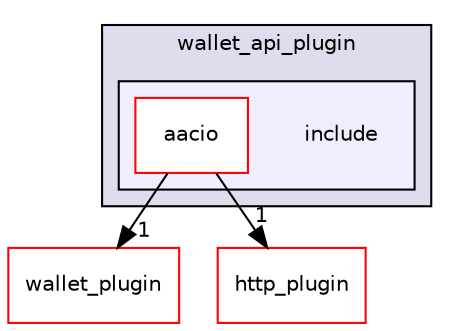 digraph "plugins/wallet_api_plugin/include" {
  compound=true
  node [ fontsize="10", fontname="Helvetica"];
  edge [ labelfontsize="10", labelfontname="Helvetica"];
  subgraph clusterdir_33323504cd028073a0ae7deb6d2cdbda {
    graph [ bgcolor="#ddddee", pencolor="black", label="wallet_api_plugin" fontname="Helvetica", fontsize="10", URL="dir_33323504cd028073a0ae7deb6d2cdbda.html"]
  subgraph clusterdir_bdabe7338566c11e87f79bd67e4cdcf9 {
    graph [ bgcolor="#eeeeff", pencolor="black", label="" URL="dir_bdabe7338566c11e87f79bd67e4cdcf9.html"];
    dir_bdabe7338566c11e87f79bd67e4cdcf9 [shape=plaintext label="include"];
    dir_000f35b419c51d8fbf064a03b442b99d [shape=box label="aacio" color="red" fillcolor="white" style="filled" URL="dir_000f35b419c51d8fbf064a03b442b99d.html"];
  }
  }
  dir_0b3dfba0f864d9a26bf81616cf3bac85 [shape=box label="wallet_plugin" fillcolor="white" style="filled" color="red" URL="dir_0b3dfba0f864d9a26bf81616cf3bac85.html"];
  dir_f833ff7a85c55360bd990f87a6f90636 [shape=box label="http_plugin" fillcolor="white" style="filled" color="red" URL="dir_f833ff7a85c55360bd990f87a6f90636.html"];
  dir_000f35b419c51d8fbf064a03b442b99d->dir_0b3dfba0f864d9a26bf81616cf3bac85 [headlabel="1", labeldistance=1.5 headhref="dir_001882_001884.html"];
  dir_000f35b419c51d8fbf064a03b442b99d->dir_f833ff7a85c55360bd990f87a6f90636 [headlabel="1", labeldistance=1.5 headhref="dir_001882_001856.html"];
}
